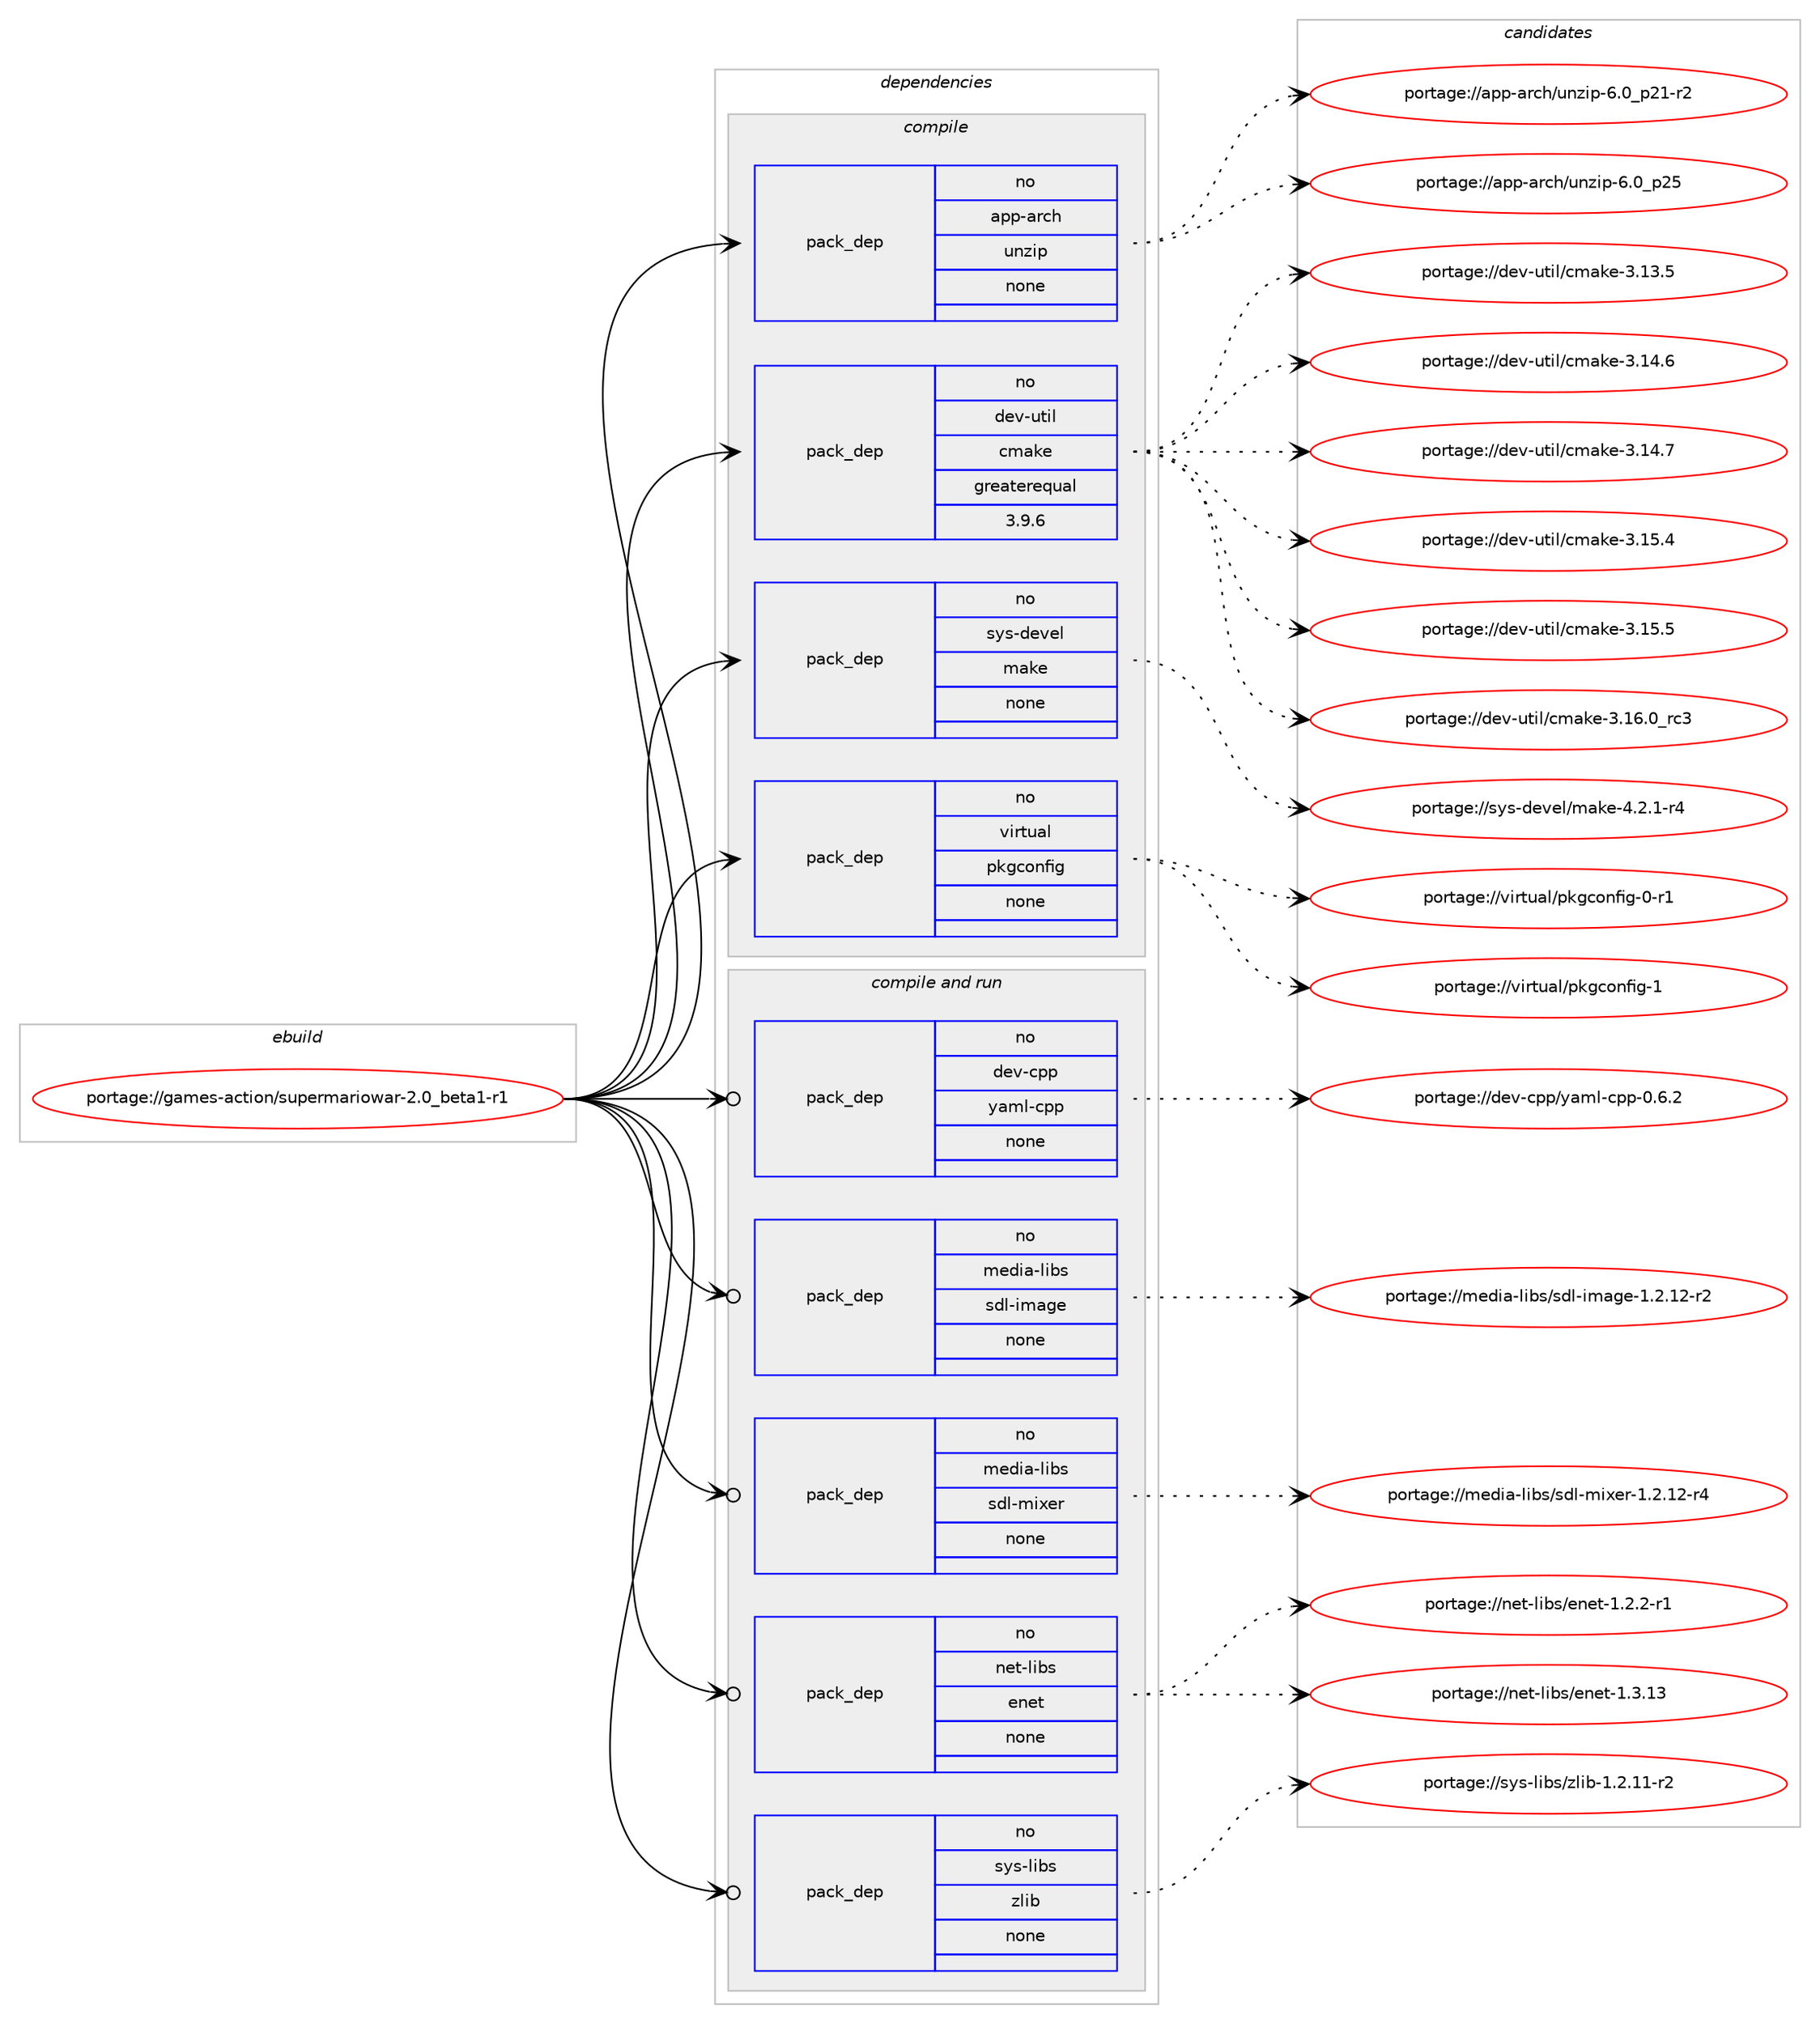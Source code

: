 digraph prolog {

# *************
# Graph options
# *************

newrank=true;
concentrate=true;
compound=true;
graph [rankdir=LR,fontname=Helvetica,fontsize=10,ranksep=1.5];#, ranksep=2.5, nodesep=0.2];
edge  [arrowhead=vee];
node  [fontname=Helvetica,fontsize=10];

# **********
# The ebuild
# **********

subgraph cluster_leftcol {
color=gray;
rank=same;
label=<<i>ebuild</i>>;
id [label="portage://games-action/supermariowar-2.0_beta1-r1", color=red, width=4, href="../games-action/supermariowar-2.0_beta1-r1.svg"];
}

# ****************
# The dependencies
# ****************

subgraph cluster_midcol {
color=gray;
label=<<i>dependencies</i>>;
subgraph cluster_compile {
fillcolor="#eeeeee";
style=filled;
label=<<i>compile</i>>;
subgraph pack192898 {
dependency269323 [label=<<TABLE BORDER="0" CELLBORDER="1" CELLSPACING="0" CELLPADDING="4" WIDTH="220"><TR><TD ROWSPAN="6" CELLPADDING="30">pack_dep</TD></TR><TR><TD WIDTH="110">no</TD></TR><TR><TD>app-arch</TD></TR><TR><TD>unzip</TD></TR><TR><TD>none</TD></TR><TR><TD></TD></TR></TABLE>>, shape=none, color=blue];
}
id:e -> dependency269323:w [weight=20,style="solid",arrowhead="vee"];
subgraph pack192899 {
dependency269324 [label=<<TABLE BORDER="0" CELLBORDER="1" CELLSPACING="0" CELLPADDING="4" WIDTH="220"><TR><TD ROWSPAN="6" CELLPADDING="30">pack_dep</TD></TR><TR><TD WIDTH="110">no</TD></TR><TR><TD>dev-util</TD></TR><TR><TD>cmake</TD></TR><TR><TD>greaterequal</TD></TR><TR><TD>3.9.6</TD></TR></TABLE>>, shape=none, color=blue];
}
id:e -> dependency269324:w [weight=20,style="solid",arrowhead="vee"];
subgraph pack192900 {
dependency269325 [label=<<TABLE BORDER="0" CELLBORDER="1" CELLSPACING="0" CELLPADDING="4" WIDTH="220"><TR><TD ROWSPAN="6" CELLPADDING="30">pack_dep</TD></TR><TR><TD WIDTH="110">no</TD></TR><TR><TD>sys-devel</TD></TR><TR><TD>make</TD></TR><TR><TD>none</TD></TR><TR><TD></TD></TR></TABLE>>, shape=none, color=blue];
}
id:e -> dependency269325:w [weight=20,style="solid",arrowhead="vee"];
subgraph pack192901 {
dependency269326 [label=<<TABLE BORDER="0" CELLBORDER="1" CELLSPACING="0" CELLPADDING="4" WIDTH="220"><TR><TD ROWSPAN="6" CELLPADDING="30">pack_dep</TD></TR><TR><TD WIDTH="110">no</TD></TR><TR><TD>virtual</TD></TR><TR><TD>pkgconfig</TD></TR><TR><TD>none</TD></TR><TR><TD></TD></TR></TABLE>>, shape=none, color=blue];
}
id:e -> dependency269326:w [weight=20,style="solid",arrowhead="vee"];
}
subgraph cluster_compileandrun {
fillcolor="#eeeeee";
style=filled;
label=<<i>compile and run</i>>;
subgraph pack192902 {
dependency269327 [label=<<TABLE BORDER="0" CELLBORDER="1" CELLSPACING="0" CELLPADDING="4" WIDTH="220"><TR><TD ROWSPAN="6" CELLPADDING="30">pack_dep</TD></TR><TR><TD WIDTH="110">no</TD></TR><TR><TD>dev-cpp</TD></TR><TR><TD>yaml-cpp</TD></TR><TR><TD>none</TD></TR><TR><TD></TD></TR></TABLE>>, shape=none, color=blue];
}
id:e -> dependency269327:w [weight=20,style="solid",arrowhead="odotvee"];
subgraph pack192903 {
dependency269328 [label=<<TABLE BORDER="0" CELLBORDER="1" CELLSPACING="0" CELLPADDING="4" WIDTH="220"><TR><TD ROWSPAN="6" CELLPADDING="30">pack_dep</TD></TR><TR><TD WIDTH="110">no</TD></TR><TR><TD>media-libs</TD></TR><TR><TD>sdl-image</TD></TR><TR><TD>none</TD></TR><TR><TD></TD></TR></TABLE>>, shape=none, color=blue];
}
id:e -> dependency269328:w [weight=20,style="solid",arrowhead="odotvee"];
subgraph pack192904 {
dependency269329 [label=<<TABLE BORDER="0" CELLBORDER="1" CELLSPACING="0" CELLPADDING="4" WIDTH="220"><TR><TD ROWSPAN="6" CELLPADDING="30">pack_dep</TD></TR><TR><TD WIDTH="110">no</TD></TR><TR><TD>media-libs</TD></TR><TR><TD>sdl-mixer</TD></TR><TR><TD>none</TD></TR><TR><TD></TD></TR></TABLE>>, shape=none, color=blue];
}
id:e -> dependency269329:w [weight=20,style="solid",arrowhead="odotvee"];
subgraph pack192905 {
dependency269330 [label=<<TABLE BORDER="0" CELLBORDER="1" CELLSPACING="0" CELLPADDING="4" WIDTH="220"><TR><TD ROWSPAN="6" CELLPADDING="30">pack_dep</TD></TR><TR><TD WIDTH="110">no</TD></TR><TR><TD>net-libs</TD></TR><TR><TD>enet</TD></TR><TR><TD>none</TD></TR><TR><TD></TD></TR></TABLE>>, shape=none, color=blue];
}
id:e -> dependency269330:w [weight=20,style="solid",arrowhead="odotvee"];
subgraph pack192906 {
dependency269331 [label=<<TABLE BORDER="0" CELLBORDER="1" CELLSPACING="0" CELLPADDING="4" WIDTH="220"><TR><TD ROWSPAN="6" CELLPADDING="30">pack_dep</TD></TR><TR><TD WIDTH="110">no</TD></TR><TR><TD>sys-libs</TD></TR><TR><TD>zlib</TD></TR><TR><TD>none</TD></TR><TR><TD></TD></TR></TABLE>>, shape=none, color=blue];
}
id:e -> dependency269331:w [weight=20,style="solid",arrowhead="odotvee"];
}
subgraph cluster_run {
fillcolor="#eeeeee";
style=filled;
label=<<i>run</i>>;
}
}

# **************
# The candidates
# **************

subgraph cluster_choices {
rank=same;
color=gray;
label=<<i>candidates</i>>;

subgraph choice192898 {
color=black;
nodesep=1;
choiceportage9711211245971149910447117110122105112455446489511250494511450 [label="portage://app-arch/unzip-6.0_p21-r2", color=red, width=4,href="../app-arch/unzip-6.0_p21-r2.svg"];
choiceportage971121124597114991044711711012210511245544648951125053 [label="portage://app-arch/unzip-6.0_p25", color=red, width=4,href="../app-arch/unzip-6.0_p25.svg"];
dependency269323:e -> choiceportage9711211245971149910447117110122105112455446489511250494511450:w [style=dotted,weight="100"];
dependency269323:e -> choiceportage971121124597114991044711711012210511245544648951125053:w [style=dotted,weight="100"];
}
subgraph choice192899 {
color=black;
nodesep=1;
choiceportage1001011184511711610510847991099710710145514649514653 [label="portage://dev-util/cmake-3.13.5", color=red, width=4,href="../dev-util/cmake-3.13.5.svg"];
choiceportage1001011184511711610510847991099710710145514649524654 [label="portage://dev-util/cmake-3.14.6", color=red, width=4,href="../dev-util/cmake-3.14.6.svg"];
choiceportage1001011184511711610510847991099710710145514649524655 [label="portage://dev-util/cmake-3.14.7", color=red, width=4,href="../dev-util/cmake-3.14.7.svg"];
choiceportage1001011184511711610510847991099710710145514649534652 [label="portage://dev-util/cmake-3.15.4", color=red, width=4,href="../dev-util/cmake-3.15.4.svg"];
choiceportage1001011184511711610510847991099710710145514649534653 [label="portage://dev-util/cmake-3.15.5", color=red, width=4,href="../dev-util/cmake-3.15.5.svg"];
choiceportage1001011184511711610510847991099710710145514649544648951149951 [label="portage://dev-util/cmake-3.16.0_rc3", color=red, width=4,href="../dev-util/cmake-3.16.0_rc3.svg"];
dependency269324:e -> choiceportage1001011184511711610510847991099710710145514649514653:w [style=dotted,weight="100"];
dependency269324:e -> choiceportage1001011184511711610510847991099710710145514649524654:w [style=dotted,weight="100"];
dependency269324:e -> choiceportage1001011184511711610510847991099710710145514649524655:w [style=dotted,weight="100"];
dependency269324:e -> choiceportage1001011184511711610510847991099710710145514649534652:w [style=dotted,weight="100"];
dependency269324:e -> choiceportage1001011184511711610510847991099710710145514649534653:w [style=dotted,weight="100"];
dependency269324:e -> choiceportage1001011184511711610510847991099710710145514649544648951149951:w [style=dotted,weight="100"];
}
subgraph choice192900 {
color=black;
nodesep=1;
choiceportage1151211154510010111810110847109971071014552465046494511452 [label="portage://sys-devel/make-4.2.1-r4", color=red, width=4,href="../sys-devel/make-4.2.1-r4.svg"];
dependency269325:e -> choiceportage1151211154510010111810110847109971071014552465046494511452:w [style=dotted,weight="100"];
}
subgraph choice192901 {
color=black;
nodesep=1;
choiceportage11810511411611797108471121071039911111010210510345484511449 [label="portage://virtual/pkgconfig-0-r1", color=red, width=4,href="../virtual/pkgconfig-0-r1.svg"];
choiceportage1181051141161179710847112107103991111101021051034549 [label="portage://virtual/pkgconfig-1", color=red, width=4,href="../virtual/pkgconfig-1.svg"];
dependency269326:e -> choiceportage11810511411611797108471121071039911111010210510345484511449:w [style=dotted,weight="100"];
dependency269326:e -> choiceportage1181051141161179710847112107103991111101021051034549:w [style=dotted,weight="100"];
}
subgraph choice192902 {
color=black;
nodesep=1;
choiceportage100101118459911211247121971091084599112112454846544650 [label="portage://dev-cpp/yaml-cpp-0.6.2", color=red, width=4,href="../dev-cpp/yaml-cpp-0.6.2.svg"];
dependency269327:e -> choiceportage100101118459911211247121971091084599112112454846544650:w [style=dotted,weight="100"];
}
subgraph choice192903 {
color=black;
nodesep=1;
choiceportage109101100105974510810598115471151001084510510997103101454946504649504511450 [label="portage://media-libs/sdl-image-1.2.12-r2", color=red, width=4,href="../media-libs/sdl-image-1.2.12-r2.svg"];
dependency269328:e -> choiceportage109101100105974510810598115471151001084510510997103101454946504649504511450:w [style=dotted,weight="100"];
}
subgraph choice192904 {
color=black;
nodesep=1;
choiceportage1091011001059745108105981154711510010845109105120101114454946504649504511452 [label="portage://media-libs/sdl-mixer-1.2.12-r4", color=red, width=4,href="../media-libs/sdl-mixer-1.2.12-r4.svg"];
dependency269329:e -> choiceportage1091011001059745108105981154711510010845109105120101114454946504649504511452:w [style=dotted,weight="100"];
}
subgraph choice192905 {
color=black;
nodesep=1;
choiceportage1101011164510810598115471011101011164549465046504511449 [label="portage://net-libs/enet-1.2.2-r1", color=red, width=4,href="../net-libs/enet-1.2.2-r1.svg"];
choiceportage11010111645108105981154710111010111645494651464951 [label="portage://net-libs/enet-1.3.13", color=red, width=4,href="../net-libs/enet-1.3.13.svg"];
dependency269330:e -> choiceportage1101011164510810598115471011101011164549465046504511449:w [style=dotted,weight="100"];
dependency269330:e -> choiceportage11010111645108105981154710111010111645494651464951:w [style=dotted,weight="100"];
}
subgraph choice192906 {
color=black;
nodesep=1;
choiceportage11512111545108105981154712210810598454946504649494511450 [label="portage://sys-libs/zlib-1.2.11-r2", color=red, width=4,href="../sys-libs/zlib-1.2.11-r2.svg"];
dependency269331:e -> choiceportage11512111545108105981154712210810598454946504649494511450:w [style=dotted,weight="100"];
}
}

}

